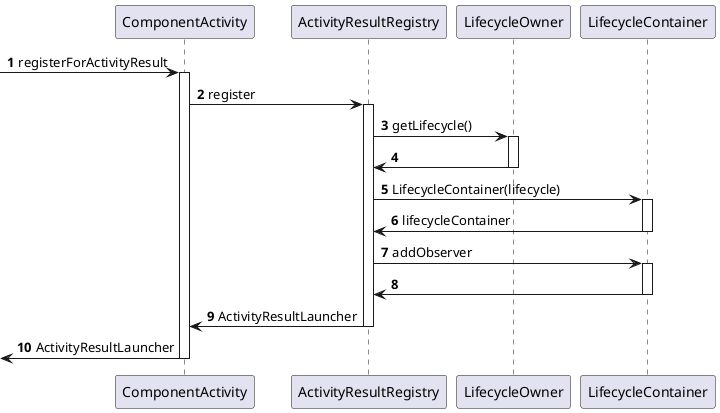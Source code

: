 @startuml
'https://plantuml.com/sequence-diagram

autonumber
-> ComponentActivity : registerForActivityResult
    activate ComponentActivity

        ComponentActivity -> ActivityResultRegistry : register
            activate ActivityResultRegistry

                ActivityResultRegistry -> LifecycleOwner : getLifecycle()
                    activate LifecycleOwner
                LifecycleOwner -> ActivityResultRegistry
                    deactivate LifecycleOwner

               ActivityResultRegistry -> LifecycleContainer : LifecycleContainer(lifecycle)
                    activate LifecycleContainer
               LifecycleContainer -> ActivityResultRegistry : lifecycleContainer
                    deactivate LifecycleContainer

               ActivityResultRegistry -> LifecycleContainer : addObserver
                    activate LifecycleContainer
               LifecycleContainer -> ActivityResultRegistry
                    deactivate LifecycleContainer

        ActivityResultRegistry -> ComponentActivity : ActivityResultLauncher
            deactivate ActivityResultRegistry

<- ComponentActivity : ActivityResultLauncher
 deactivate ComponentActivity
@enduml